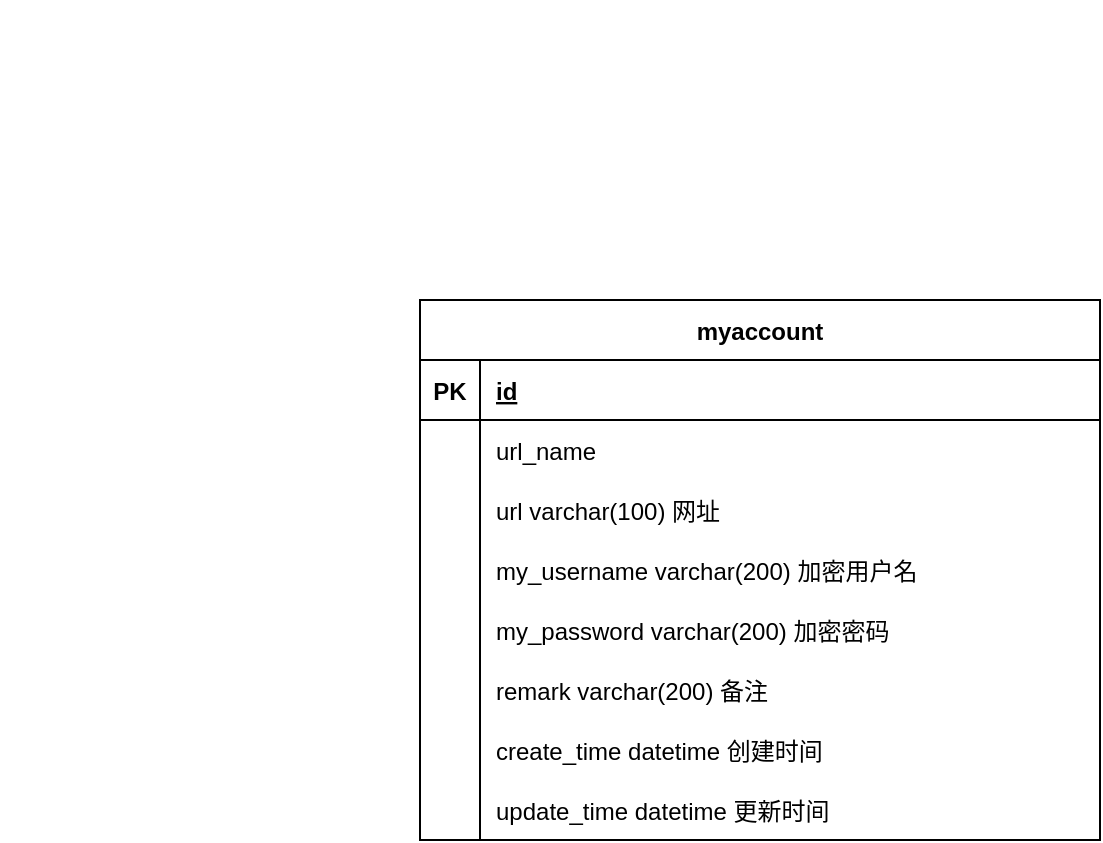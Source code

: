 <mxfile version="13.7.9" type="github"><diagram id="TVX21sVX0WDwAyLNo6e5" name="设计"><mxGraphModel dx="998" dy="584" grid="1" gridSize="10" guides="1" tooltips="1" connect="1" arrows="1" fold="1" page="1" pageScale="1" pageWidth="827" pageHeight="1169" math="0" shadow="0"><root><mxCell id="0"/><mxCell id="1" parent="0"/><mxCell id="1796EEAHaFCPbBEa1wXh-1" value="&lt;map version=&quot;1.0.1&quot;&gt;&#13;&#10;&lt;!--&#13;&#10;Generated by NB Mind Map Plugin (https://github.com/raydac/netbeans-mmd-plugin)&#13;&#10;2020-09-06 19:11:33.323&#13;&#10;--&gt;&#13;&#10; &lt;node CREATED=&quot;1599390693323&quot; MODIFIED=&quot;1599390693324&quot; COLOR=&quot;#000000&quot; BACKGROUND_COLOR=&quot;#00FFFF&quot;   ID=&quot;mmlink65&quot; TEXT=&quot;SpringCloud&quot; &gt;&#13;&#10;  &lt;edge WIDTH=&quot;thin&quot;/&gt;  &lt;node CREATED=&quot;1599390693329&quot; MODIFIED=&quot;1599390693329&quot; COLOR=&quot;#000000&quot; BACKGROUND_COLOR=&quot;#00FFFF&quot; POSITION=&quot;right&quot; ID=&quot;mmlink6565&quot; TEXT=&quot;&amp;#26381;&amp;#21153;&amp;#27835;&amp;#29702;&quot; &gt;&#13;&#10;   &lt;edge WIDTH=&quot;thin&quot;/&gt;   &lt;node CREATED=&quot;1599390693329&quot; MODIFIED=&quot;1599390693329&quot; COLOR=&quot;#000000&quot; BACKGROUND_COLOR=&quot;#00FFFF&quot;   ID=&quot;mmlink656565&quot; TEXT=&quot;Eureka&quot; &gt;&#13;&#10;    &lt;edge WIDTH=&quot;thin&quot;/&gt;    &lt;node CREATED=&quot;1599390693329&quot; MODIFIED=&quot;1599390693329&quot; COLOR=&quot;#000000&quot; BACKGROUND_COLOR=&quot;#00FFFF&quot;   ID=&quot;mmlink65656565&quot; TEXT=&quot;POM&quot; &gt;&#13;&#10;     &lt;edge WIDTH=&quot;thin&quot;/&gt;    &lt;/node&gt;&#13;&#10;    &lt;node CREATED=&quot;1599390693329&quot; MODIFIED=&quot;1599390693329&quot; COLOR=&quot;#000000&quot; BACKGROUND_COLOR=&quot;#00FFFF&quot;   ID=&quot;mmlink65656566&quot; TEXT=&quot;YML&quot; &gt;&#13;&#10;     &lt;edge WIDTH=&quot;thin&quot;/&gt;    &lt;/node&gt;&#13;&#10;   &lt;/node&gt;&#13;&#10;   &lt;node CREATED=&quot;1599390693329&quot; MODIFIED=&quot;1599390693329&quot; COLOR=&quot;#000000&quot; BACKGROUND_COLOR=&quot;#00FFFF&quot;   ID=&quot;mmlink656566&quot; TEXT=&quot;Zookeeper&quot; &gt;&#13;&#10;    &lt;edge WIDTH=&quot;thin&quot;/&gt;   &lt;/node&gt;&#13;&#10;   &lt;node CREATED=&quot;1599390693329&quot; MODIFIED=&quot;1599390693329&quot; COLOR=&quot;#000000&quot; BACKGROUND_COLOR=&quot;#00FFFF&quot;   ID=&quot;mmlink656567&quot; TEXT=&quot;Consul&quot; &gt;&#13;&#10;    &lt;edge WIDTH=&quot;thin&quot;/&gt;   &lt;/node&gt;&#13;&#10;  &lt;/node&gt;&#13;&#10;  &lt;node CREATED=&quot;1599390693329&quot; MODIFIED=&quot;1599390693329&quot; COLOR=&quot;#000000&quot; BACKGROUND_COLOR=&quot;#00FFFF&quot; POSITION=&quot;right&quot; ID=&quot;mmlink6566&quot; TEXT=&quot;&amp;#36127;&amp;#36733;&amp;#22343;&amp;#34913;&quot; &gt;&#13;&#10;   &lt;edge WIDTH=&quot;thin&quot;/&gt;  &lt;/node&gt;&#13;&#10;  &lt;node CREATED=&quot;1599390693329&quot; MODIFIED=&quot;1599390693329&quot; COLOR=&quot;#000000&quot; BACKGROUND_COLOR=&quot;#00FFFF&quot; POSITION=&quot;right&quot; ID=&quot;mmlink6567&quot; TEXT=&quot;&amp;#26381;&amp;#21153;&amp;#29076;&amp;#26029;&quot; &gt;&#13;&#10;   &lt;edge WIDTH=&quot;thin&quot;/&gt;  &lt;/node&gt;&#13;&#10;  &lt;node CREATED=&quot;1599390693329&quot; MODIFIED=&quot;1599390693329&quot; COLOR=&quot;#000000&quot; BACKGROUND_COLOR=&quot;#00FFFF&quot; POSITION=&quot;right&quot; ID=&quot;mmlink6568&quot; TEXT=&quot;&amp;#32593;&amp;#20851;&quot; &gt;&#13;&#10;   &lt;edge WIDTH=&quot;thin&quot;/&gt;  &lt;/node&gt;&#13;&#10; &lt;/node&gt;&#13;&#10;&lt;/map&gt;" style="text;whiteSpace=wrap;html=1;" parent="1" vertex="1"><mxGeometry width="30" height="310" as="geometry"/></mxCell><mxCell id="kQaS527iCov22ewZqlWK-1" value="myaccount" style="shape=table;startSize=30;container=1;collapsible=1;childLayout=tableLayout;fixedRows=1;rowLines=0;fontStyle=1;align=center;resizeLast=1;" vertex="1" parent="1"><mxGeometry x="210" y="150" width="340" height="270" as="geometry"/></mxCell><mxCell id="kQaS527iCov22ewZqlWK-2" value="" style="shape=partialRectangle;collapsible=0;dropTarget=0;pointerEvents=0;fillColor=none;top=0;left=0;bottom=1;right=0;points=[[0,0.5],[1,0.5]];portConstraint=eastwest;" vertex="1" parent="kQaS527iCov22ewZqlWK-1"><mxGeometry y="30" width="340" height="30" as="geometry"/></mxCell><mxCell id="kQaS527iCov22ewZqlWK-3" value="PK" style="shape=partialRectangle;connectable=0;fillColor=none;top=0;left=0;bottom=0;right=0;fontStyle=1;overflow=hidden;" vertex="1" parent="kQaS527iCov22ewZqlWK-2"><mxGeometry width="30" height="30" as="geometry"/></mxCell><mxCell id="kQaS527iCov22ewZqlWK-4" value="id" style="shape=partialRectangle;connectable=0;fillColor=none;top=0;left=0;bottom=0;right=0;align=left;spacingLeft=6;fontStyle=5;overflow=hidden;" vertex="1" parent="kQaS527iCov22ewZqlWK-2"><mxGeometry x="30" width="310" height="30" as="geometry"/></mxCell><mxCell id="kQaS527iCov22ewZqlWK-26" style="shape=partialRectangle;collapsible=0;dropTarget=0;pointerEvents=0;fillColor=none;top=0;left=0;bottom=0;right=0;points=[[0,0.5],[1,0.5]];portConstraint=eastwest;" vertex="1" parent="kQaS527iCov22ewZqlWK-1"><mxGeometry y="60" width="340" height="30" as="geometry"/></mxCell><mxCell id="kQaS527iCov22ewZqlWK-27" style="shape=partialRectangle;connectable=0;fillColor=none;top=0;left=0;bottom=0;right=0;editable=1;overflow=hidden;" vertex="1" parent="kQaS527iCov22ewZqlWK-26"><mxGeometry width="30" height="30" as="geometry"/></mxCell><mxCell id="kQaS527iCov22ewZqlWK-28" value="url_name" style="shape=partialRectangle;connectable=0;fillColor=none;top=0;left=0;bottom=0;right=0;align=left;spacingLeft=6;overflow=hidden;" vertex="1" parent="kQaS527iCov22ewZqlWK-26"><mxGeometry x="30" width="310" height="30" as="geometry"/></mxCell><mxCell id="kQaS527iCov22ewZqlWK-5" value="" style="shape=partialRectangle;collapsible=0;dropTarget=0;pointerEvents=0;fillColor=none;top=0;left=0;bottom=0;right=0;points=[[0,0.5],[1,0.5]];portConstraint=eastwest;" vertex="1" parent="kQaS527iCov22ewZqlWK-1"><mxGeometry y="90" width="340" height="30" as="geometry"/></mxCell><mxCell id="kQaS527iCov22ewZqlWK-6" value="" style="shape=partialRectangle;connectable=0;fillColor=none;top=0;left=0;bottom=0;right=0;editable=1;overflow=hidden;" vertex="1" parent="kQaS527iCov22ewZqlWK-5"><mxGeometry width="30" height="30" as="geometry"/></mxCell><mxCell id="kQaS527iCov22ewZqlWK-7" value="url varchar(100) 网址" style="shape=partialRectangle;connectable=0;fillColor=none;top=0;left=0;bottom=0;right=0;align=left;spacingLeft=6;overflow=hidden;" vertex="1" parent="kQaS527iCov22ewZqlWK-5"><mxGeometry x="30" width="310" height="30" as="geometry"/></mxCell><mxCell id="kQaS527iCov22ewZqlWK-8" value="" style="shape=partialRectangle;collapsible=0;dropTarget=0;pointerEvents=0;fillColor=none;top=0;left=0;bottom=0;right=0;points=[[0,0.5],[1,0.5]];portConstraint=eastwest;" vertex="1" parent="kQaS527iCov22ewZqlWK-1"><mxGeometry y="120" width="340" height="30" as="geometry"/></mxCell><mxCell id="kQaS527iCov22ewZqlWK-9" value="" style="shape=partialRectangle;connectable=0;fillColor=none;top=0;left=0;bottom=0;right=0;editable=1;overflow=hidden;" vertex="1" parent="kQaS527iCov22ewZqlWK-8"><mxGeometry width="30" height="30" as="geometry"/></mxCell><mxCell id="kQaS527iCov22ewZqlWK-10" value="my_username varchar(200) 加密用户名" style="shape=partialRectangle;connectable=0;fillColor=none;top=0;left=0;bottom=0;right=0;align=left;spacingLeft=6;overflow=hidden;" vertex="1" parent="kQaS527iCov22ewZqlWK-8"><mxGeometry x="30" width="310" height="30" as="geometry"/></mxCell><mxCell id="kQaS527iCov22ewZqlWK-11" value="" style="shape=partialRectangle;collapsible=0;dropTarget=0;pointerEvents=0;fillColor=none;top=0;left=0;bottom=0;right=0;points=[[0,0.5],[1,0.5]];portConstraint=eastwest;" vertex="1" parent="kQaS527iCov22ewZqlWK-1"><mxGeometry y="150" width="340" height="30" as="geometry"/></mxCell><mxCell id="kQaS527iCov22ewZqlWK-12" value="" style="shape=partialRectangle;connectable=0;fillColor=none;top=0;left=0;bottom=0;right=0;editable=1;overflow=hidden;" vertex="1" parent="kQaS527iCov22ewZqlWK-11"><mxGeometry width="30" height="30" as="geometry"/></mxCell><mxCell id="kQaS527iCov22ewZqlWK-13" value="my_password varchar(200) 加密密码" style="shape=partialRectangle;connectable=0;fillColor=none;top=0;left=0;bottom=0;right=0;align=left;spacingLeft=6;overflow=hidden;" vertex="1" parent="kQaS527iCov22ewZqlWK-11"><mxGeometry x="30" width="310" height="30" as="geometry"/></mxCell><mxCell id="kQaS527iCov22ewZqlWK-14" style="shape=partialRectangle;collapsible=0;dropTarget=0;pointerEvents=0;fillColor=none;top=0;left=0;bottom=0;right=0;points=[[0,0.5],[1,0.5]];portConstraint=eastwest;" vertex="1" parent="kQaS527iCov22ewZqlWK-1"><mxGeometry y="180" width="340" height="30" as="geometry"/></mxCell><mxCell id="kQaS527iCov22ewZqlWK-15" style="shape=partialRectangle;connectable=0;fillColor=none;top=0;left=0;bottom=0;right=0;editable=1;overflow=hidden;" vertex="1" parent="kQaS527iCov22ewZqlWK-14"><mxGeometry width="30" height="30" as="geometry"/></mxCell><mxCell id="kQaS527iCov22ewZqlWK-16" value="remark varchar(200) 备注" style="shape=partialRectangle;connectable=0;fillColor=none;top=0;left=0;bottom=0;right=0;align=left;spacingLeft=6;overflow=hidden;" vertex="1" parent="kQaS527iCov22ewZqlWK-14"><mxGeometry x="30" width="310" height="30" as="geometry"/></mxCell><mxCell id="kQaS527iCov22ewZqlWK-17" style="shape=partialRectangle;collapsible=0;dropTarget=0;pointerEvents=0;fillColor=none;top=0;left=0;bottom=0;right=0;points=[[0,0.5],[1,0.5]];portConstraint=eastwest;" vertex="1" parent="kQaS527iCov22ewZqlWK-1"><mxGeometry y="210" width="340" height="30" as="geometry"/></mxCell><mxCell id="kQaS527iCov22ewZqlWK-18" style="shape=partialRectangle;connectable=0;fillColor=none;top=0;left=0;bottom=0;right=0;editable=1;overflow=hidden;" vertex="1" parent="kQaS527iCov22ewZqlWK-17"><mxGeometry width="30" height="30" as="geometry"/></mxCell><mxCell id="kQaS527iCov22ewZqlWK-19" value="create_time datetime 创建时间" style="shape=partialRectangle;connectable=0;fillColor=none;top=0;left=0;bottom=0;right=0;align=left;spacingLeft=6;overflow=hidden;" vertex="1" parent="kQaS527iCov22ewZqlWK-17"><mxGeometry x="30" width="310" height="30" as="geometry"/></mxCell><mxCell id="kQaS527iCov22ewZqlWK-20" style="shape=partialRectangle;collapsible=0;dropTarget=0;pointerEvents=0;fillColor=none;top=0;left=0;bottom=0;right=0;points=[[0,0.5],[1,0.5]];portConstraint=eastwest;" vertex="1" parent="kQaS527iCov22ewZqlWK-1"><mxGeometry y="240" width="340" height="30" as="geometry"/></mxCell><mxCell id="kQaS527iCov22ewZqlWK-21" style="shape=partialRectangle;connectable=0;fillColor=none;top=0;left=0;bottom=0;right=0;editable=1;overflow=hidden;" vertex="1" parent="kQaS527iCov22ewZqlWK-20"><mxGeometry width="30" height="30" as="geometry"/></mxCell><mxCell id="kQaS527iCov22ewZqlWK-22" value="update_time datetime 更新时间" style="shape=partialRectangle;connectable=0;fillColor=none;top=0;left=0;bottom=0;right=0;align=left;spacingLeft=6;overflow=hidden;" vertex="1" parent="kQaS527iCov22ewZqlWK-20"><mxGeometry x="30" width="310" height="30" as="geometry"/></mxCell></root></mxGraphModel></diagram></mxfile>